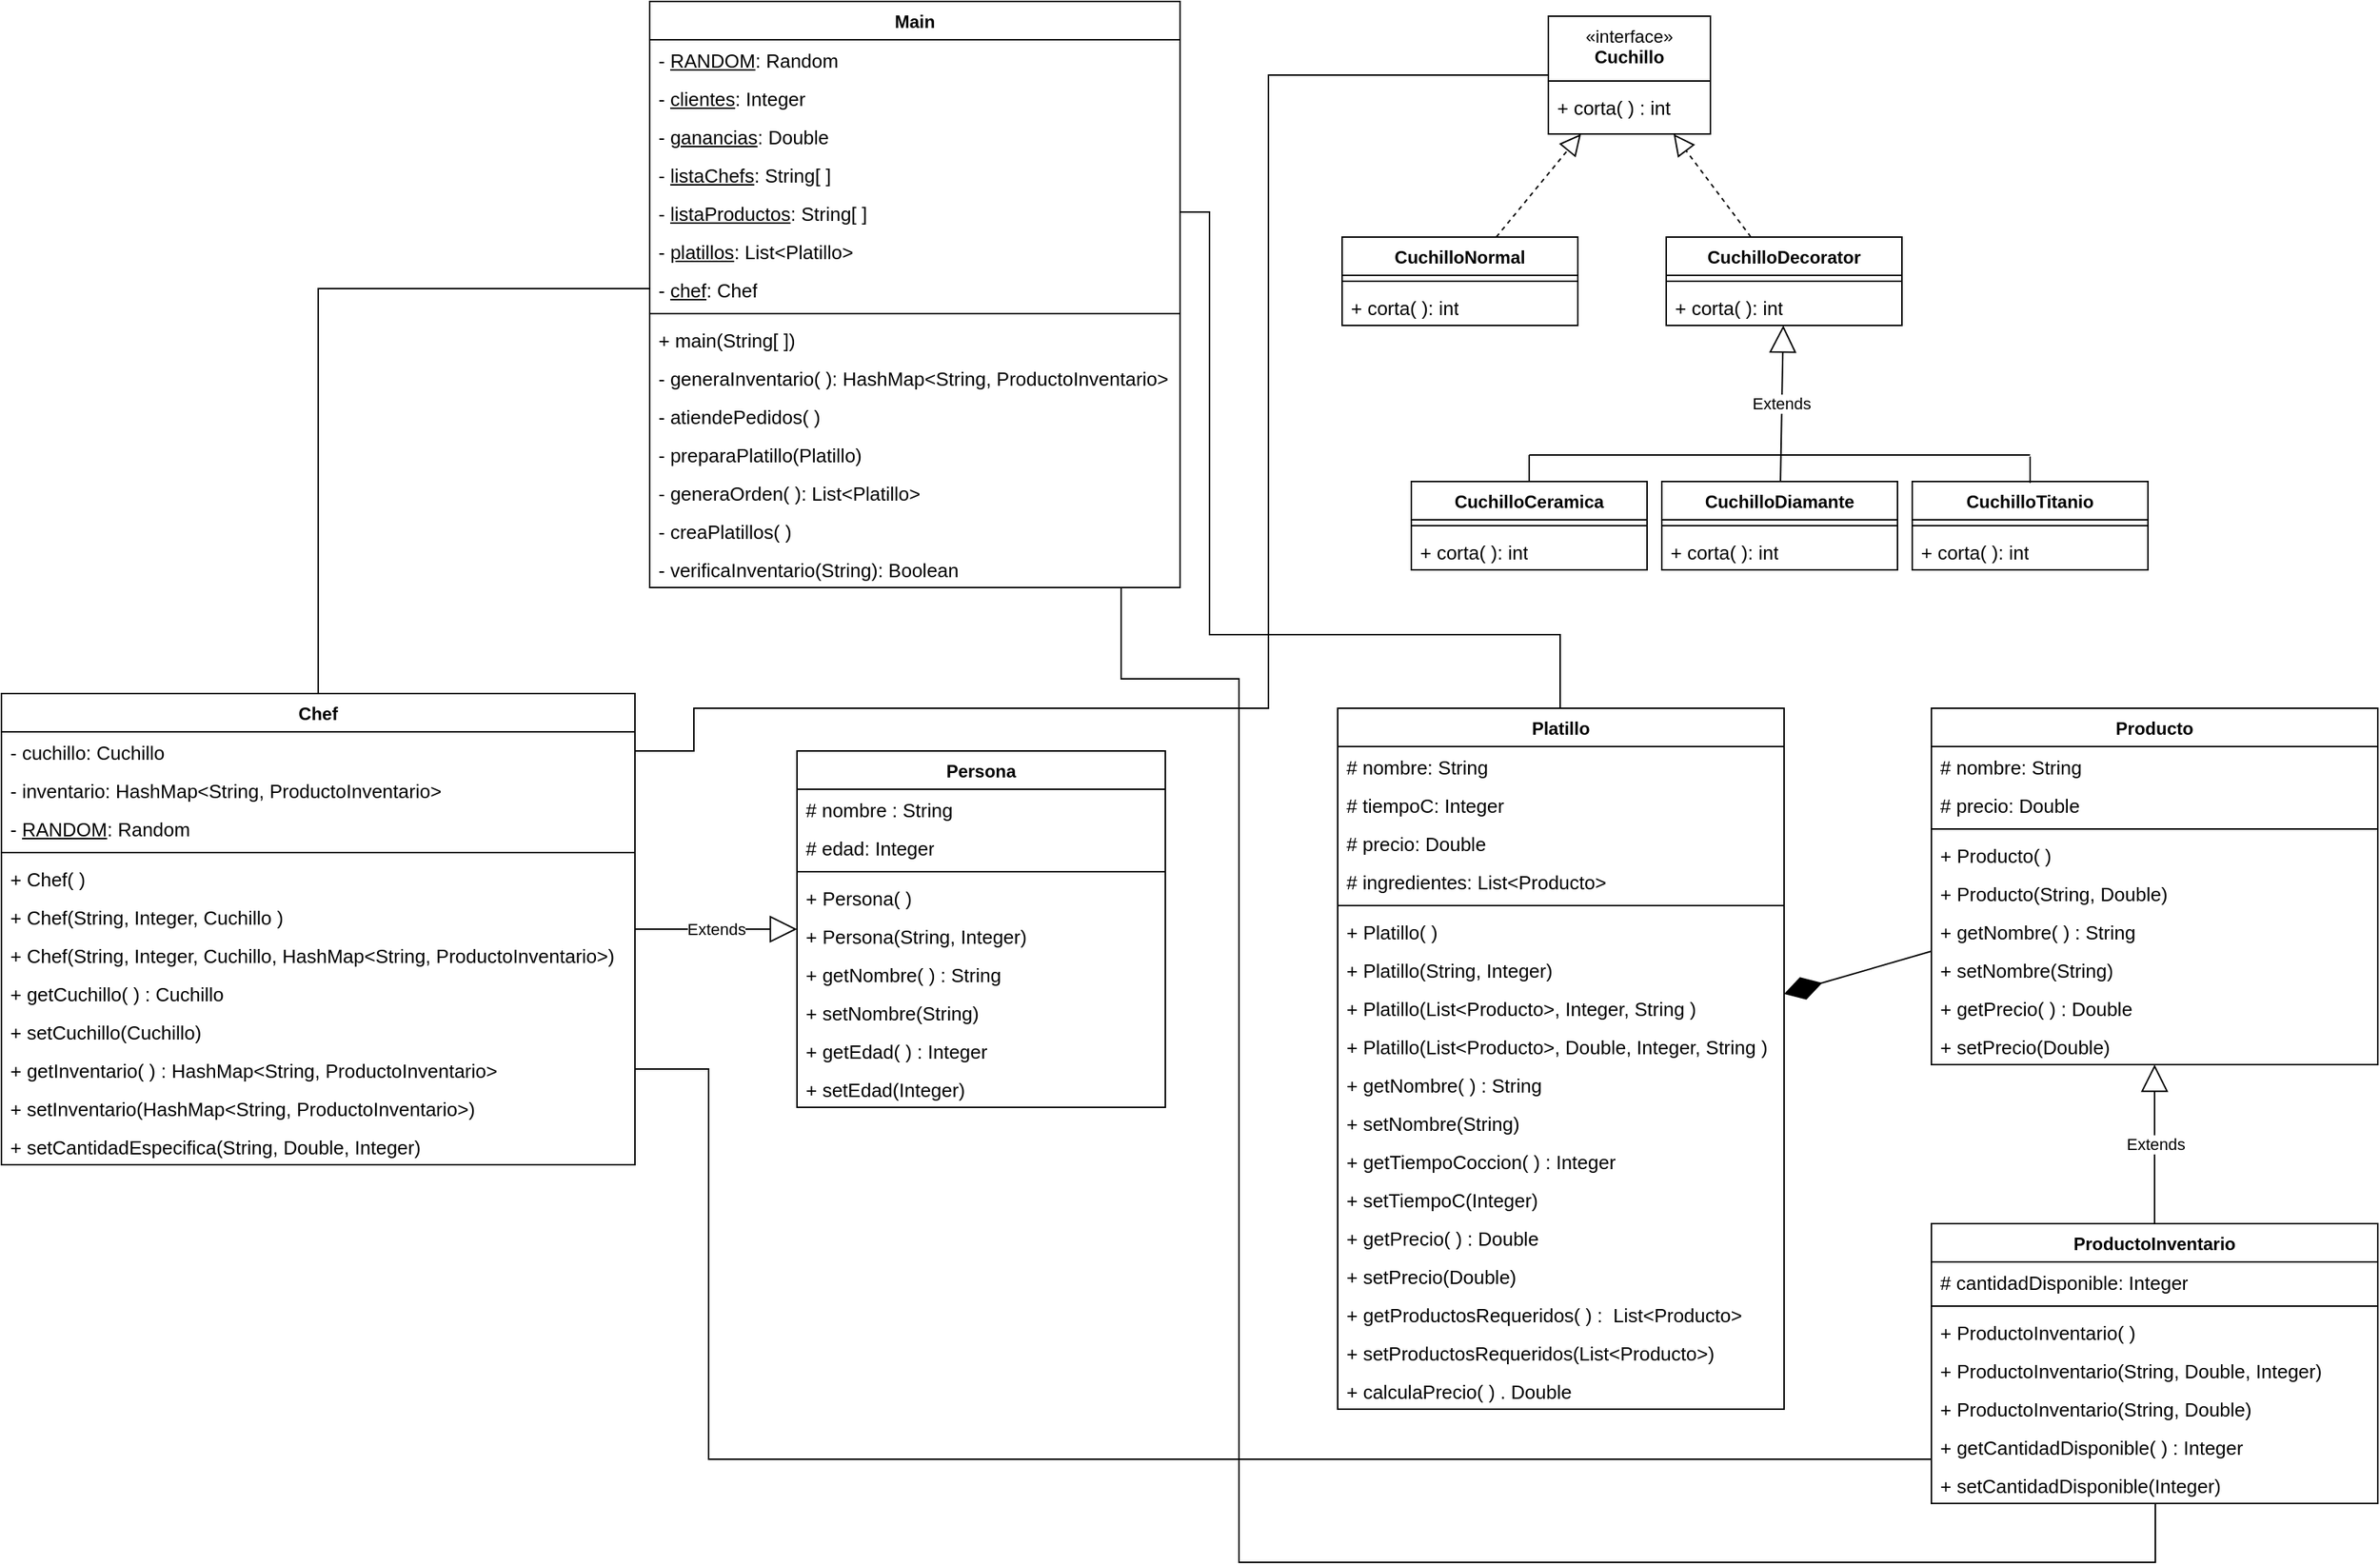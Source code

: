 <mxfile version="23.1.1" type="device">
  <diagram id="C5RBs43oDa-KdzZeNtuy" name="Page-1">
    <mxGraphModel dx="3218" dy="1103" grid="1" gridSize="10" guides="1" tooltips="1" connect="1" arrows="1" fold="1" page="1" pageScale="1" pageWidth="1169" pageHeight="827" math="0" shadow="0">
      <root>
        <mxCell id="WIyWlLk6GJQsqaUBKTNV-0" />
        <mxCell id="WIyWlLk6GJQsqaUBKTNV-1" parent="WIyWlLk6GJQsqaUBKTNV-0" />
        <mxCell id="dts-luzFyIasXI6EJKmX-4" value="Main" style="swimlane;fontStyle=1;align=center;verticalAlign=top;childLayout=stackLayout;horizontal=1;startSize=26;horizontalStack=0;resizeParent=1;resizeParentMax=0;resizeLast=0;collapsible=1;marginBottom=0;whiteSpace=wrap;html=1;" vertex="1" parent="WIyWlLk6GJQsqaUBKTNV-1">
          <mxGeometry x="100" y="70" width="360" height="398" as="geometry" />
        </mxCell>
        <mxCell id="dts-luzFyIasXI6EJKmX-5" value="- &lt;u style=&quot;font-size: 13px;&quot;&gt;RANDOM&lt;/u&gt;: Random" style="text;strokeColor=none;fillColor=none;align=left;verticalAlign=top;spacingLeft=4;spacingRight=4;overflow=hidden;rotatable=0;points=[[0,0.5],[1,0.5]];portConstraint=eastwest;whiteSpace=wrap;html=1;fontSize=13;" vertex="1" parent="dts-luzFyIasXI6EJKmX-4">
          <mxGeometry y="26" width="360" height="26" as="geometry" />
        </mxCell>
        <mxCell id="dts-luzFyIasXI6EJKmX-8" value="- &lt;u style=&quot;font-size: 13px;&quot;&gt;clientes&lt;/u&gt;: Integer" style="text;strokeColor=none;fillColor=none;align=left;verticalAlign=top;spacingLeft=4;spacingRight=4;overflow=hidden;rotatable=0;points=[[0,0.5],[1,0.5]];portConstraint=eastwest;whiteSpace=wrap;html=1;fontSize=13;" vertex="1" parent="dts-luzFyIasXI6EJKmX-4">
          <mxGeometry y="52" width="360" height="26" as="geometry" />
        </mxCell>
        <mxCell id="dts-luzFyIasXI6EJKmX-9" value="- &lt;u style=&quot;font-size: 13px;&quot;&gt;ganancias&lt;/u&gt;: Double" style="text;strokeColor=none;fillColor=none;align=left;verticalAlign=top;spacingLeft=4;spacingRight=4;overflow=hidden;rotatable=0;points=[[0,0.5],[1,0.5]];portConstraint=eastwest;whiteSpace=wrap;html=1;fontSize=13;" vertex="1" parent="dts-luzFyIasXI6EJKmX-4">
          <mxGeometry y="78" width="360" height="26" as="geometry" />
        </mxCell>
        <mxCell id="dts-luzFyIasXI6EJKmX-10" value="- &lt;u style=&quot;font-size: 13px;&quot;&gt;listaChefs&lt;/u&gt;: String[ ]" style="text;strokeColor=none;fillColor=none;align=left;verticalAlign=top;spacingLeft=4;spacingRight=4;overflow=hidden;rotatable=0;points=[[0,0.5],[1,0.5]];portConstraint=eastwest;whiteSpace=wrap;html=1;fontSize=13;" vertex="1" parent="dts-luzFyIasXI6EJKmX-4">
          <mxGeometry y="104" width="360" height="26" as="geometry" />
        </mxCell>
        <mxCell id="dts-luzFyIasXI6EJKmX-11" value="- &lt;u style=&quot;font-size: 13px;&quot;&gt;listaProductos&lt;/u&gt;: String[ ]" style="text;strokeColor=none;fillColor=none;align=left;verticalAlign=top;spacingLeft=4;spacingRight=4;overflow=hidden;rotatable=0;points=[[0,0.5],[1,0.5]];portConstraint=eastwest;whiteSpace=wrap;html=1;fontSize=13;" vertex="1" parent="dts-luzFyIasXI6EJKmX-4">
          <mxGeometry y="130" width="360" height="26" as="geometry" />
        </mxCell>
        <mxCell id="dts-luzFyIasXI6EJKmX-12" value="- &lt;u style=&quot;font-size: 13px;&quot;&gt;platillos&lt;/u&gt;: List&amp;lt;Platillo&amp;gt;" style="text;strokeColor=none;fillColor=none;align=left;verticalAlign=top;spacingLeft=4;spacingRight=4;overflow=hidden;rotatable=0;points=[[0,0.5],[1,0.5]];portConstraint=eastwest;whiteSpace=wrap;html=1;fontSize=13;" vertex="1" parent="dts-luzFyIasXI6EJKmX-4">
          <mxGeometry y="156" width="360" height="26" as="geometry" />
        </mxCell>
        <mxCell id="dts-luzFyIasXI6EJKmX-13" value="- &lt;u style=&quot;font-size: 13px;&quot;&gt;chef&lt;/u&gt;: Chef" style="text;strokeColor=none;fillColor=none;align=left;verticalAlign=top;spacingLeft=4;spacingRight=4;overflow=hidden;rotatable=0;points=[[0,0.5],[1,0.5]];portConstraint=eastwest;whiteSpace=wrap;html=1;fontSize=13;" vertex="1" parent="dts-luzFyIasXI6EJKmX-4">
          <mxGeometry y="182" width="360" height="26" as="geometry" />
        </mxCell>
        <mxCell id="dts-luzFyIasXI6EJKmX-6" value="" style="line;strokeWidth=1;fillColor=none;align=left;verticalAlign=middle;spacingTop=-1;spacingLeft=3;spacingRight=3;rotatable=0;labelPosition=right;points=[];portConstraint=eastwest;strokeColor=inherit;" vertex="1" parent="dts-luzFyIasXI6EJKmX-4">
          <mxGeometry y="208" width="360" height="8" as="geometry" />
        </mxCell>
        <mxCell id="dts-luzFyIasXI6EJKmX-7" value="+ main(String[ ])" style="text;strokeColor=none;fillColor=none;align=left;verticalAlign=top;spacingLeft=4;spacingRight=4;overflow=hidden;rotatable=0;points=[[0,0.5],[1,0.5]];portConstraint=eastwest;whiteSpace=wrap;html=1;fontSize=13;" vertex="1" parent="dts-luzFyIasXI6EJKmX-4">
          <mxGeometry y="216" width="360" height="26" as="geometry" />
        </mxCell>
        <mxCell id="dts-luzFyIasXI6EJKmX-19" value="- generaInventario( ): HashMap&amp;lt;String, ProductoInventario&amp;gt;" style="text;strokeColor=none;fillColor=none;align=left;verticalAlign=top;spacingLeft=4;spacingRight=4;overflow=hidden;rotatable=0;points=[[0,0.5],[1,0.5]];portConstraint=eastwest;whiteSpace=wrap;html=1;fontSize=13;" vertex="1" parent="dts-luzFyIasXI6EJKmX-4">
          <mxGeometry y="242" width="360" height="26" as="geometry" />
        </mxCell>
        <mxCell id="dts-luzFyIasXI6EJKmX-15" value="- atiendePedidos( )" style="text;strokeColor=none;fillColor=none;align=left;verticalAlign=top;spacingLeft=4;spacingRight=4;overflow=hidden;rotatable=0;points=[[0,0.5],[1,0.5]];portConstraint=eastwest;whiteSpace=wrap;html=1;fontSize=13;" vertex="1" parent="dts-luzFyIasXI6EJKmX-4">
          <mxGeometry y="268" width="360" height="26" as="geometry" />
        </mxCell>
        <mxCell id="dts-luzFyIasXI6EJKmX-16" value="- preparaPlatillo(Platillo)" style="text;strokeColor=none;fillColor=none;align=left;verticalAlign=top;spacingLeft=4;spacingRight=4;overflow=hidden;rotatable=0;points=[[0,0.5],[1,0.5]];portConstraint=eastwest;whiteSpace=wrap;html=1;fontSize=13;" vertex="1" parent="dts-luzFyIasXI6EJKmX-4">
          <mxGeometry y="294" width="360" height="26" as="geometry" />
        </mxCell>
        <mxCell id="dts-luzFyIasXI6EJKmX-14" value="- generaOrden( ): List&amp;lt;Platillo&amp;gt;" style="text;strokeColor=none;fillColor=none;align=left;verticalAlign=top;spacingLeft=4;spacingRight=4;overflow=hidden;rotatable=0;points=[[0,0.5],[1,0.5]];portConstraint=eastwest;whiteSpace=wrap;html=1;fontSize=13;" vertex="1" parent="dts-luzFyIasXI6EJKmX-4">
          <mxGeometry y="320" width="360" height="26" as="geometry" />
        </mxCell>
        <mxCell id="dts-luzFyIasXI6EJKmX-17" value="- creaPlatillos( )" style="text;strokeColor=none;fillColor=none;align=left;verticalAlign=top;spacingLeft=4;spacingRight=4;overflow=hidden;rotatable=0;points=[[0,0.5],[1,0.5]];portConstraint=eastwest;whiteSpace=wrap;html=1;fontSize=13;" vertex="1" parent="dts-luzFyIasXI6EJKmX-4">
          <mxGeometry y="346" width="360" height="26" as="geometry" />
        </mxCell>
        <mxCell id="dts-luzFyIasXI6EJKmX-18" value="- verificaInventario(String): Boolean" style="text;strokeColor=none;fillColor=none;align=left;verticalAlign=top;spacingLeft=4;spacingRight=4;overflow=hidden;rotatable=0;points=[[0,0.5],[1,0.5]];portConstraint=eastwest;whiteSpace=wrap;html=1;fontSize=13;" vertex="1" parent="dts-luzFyIasXI6EJKmX-4">
          <mxGeometry y="372" width="360" height="26" as="geometry" />
        </mxCell>
        <mxCell id="dts-luzFyIasXI6EJKmX-24" value="«interface»&lt;br&gt;&lt;b&gt;Cuchillo&lt;/b&gt;" style="html=1;whiteSpace=wrap;verticalAlign=top;" vertex="1" parent="WIyWlLk6GJQsqaUBKTNV-1">
          <mxGeometry x="710" y="80" width="110" height="80" as="geometry" />
        </mxCell>
        <mxCell id="dts-luzFyIasXI6EJKmX-27" value="+ corta( ) : int" style="text;strokeColor=none;fillColor=none;align=left;verticalAlign=top;spacingLeft=4;spacingRight=4;overflow=hidden;rotatable=0;points=[[0,0.5],[1,0.5]];portConstraint=eastwest;whiteSpace=wrap;html=1;fontSize=13;" vertex="1" parent="WIyWlLk6GJQsqaUBKTNV-1">
          <mxGeometry x="710" y="128" width="110" height="26" as="geometry" />
        </mxCell>
        <mxCell id="dts-luzFyIasXI6EJKmX-28" value="CuchilloNormal" style="swimlane;fontStyle=1;align=center;verticalAlign=top;childLayout=stackLayout;horizontal=1;startSize=26;horizontalStack=0;resizeParent=1;resizeParentMax=0;resizeLast=0;collapsible=1;marginBottom=0;whiteSpace=wrap;html=1;" vertex="1" parent="WIyWlLk6GJQsqaUBKTNV-1">
          <mxGeometry x="570" y="230" width="160" height="60" as="geometry" />
        </mxCell>
        <mxCell id="dts-luzFyIasXI6EJKmX-30" value="" style="line;strokeWidth=1;fillColor=none;align=left;verticalAlign=middle;spacingTop=-1;spacingLeft=3;spacingRight=3;rotatable=0;labelPosition=right;points=[];portConstraint=eastwest;strokeColor=inherit;" vertex="1" parent="dts-luzFyIasXI6EJKmX-28">
          <mxGeometry y="26" width="160" height="8" as="geometry" />
        </mxCell>
        <mxCell id="dts-luzFyIasXI6EJKmX-31" value="+ corta( ): int" style="text;strokeColor=none;fillColor=none;align=left;verticalAlign=top;spacingLeft=4;spacingRight=4;overflow=hidden;rotatable=0;points=[[0,0.5],[1,0.5]];portConstraint=eastwest;whiteSpace=wrap;html=1;fontSize=13;" vertex="1" parent="dts-luzFyIasXI6EJKmX-28">
          <mxGeometry y="34" width="160" height="26" as="geometry" />
        </mxCell>
        <mxCell id="dts-luzFyIasXI6EJKmX-32" value="" style="endArrow=block;dashed=1;endFill=0;endSize=12;html=1;rounded=0;" edge="1" parent="WIyWlLk6GJQsqaUBKTNV-1" source="dts-luzFyIasXI6EJKmX-28" target="dts-luzFyIasXI6EJKmX-24">
          <mxGeometry width="160" relative="1" as="geometry">
            <mxPoint x="250" y="290" as="sourcePoint" />
            <mxPoint x="410" y="290" as="targetPoint" />
          </mxGeometry>
        </mxCell>
        <mxCell id="dts-luzFyIasXI6EJKmX-33" value="CuchilloDecorator" style="swimlane;fontStyle=1;align=center;verticalAlign=top;childLayout=stackLayout;horizontal=1;startSize=26;horizontalStack=0;resizeParent=1;resizeParentMax=0;resizeLast=0;collapsible=1;marginBottom=0;whiteSpace=wrap;html=1;" vertex="1" parent="WIyWlLk6GJQsqaUBKTNV-1">
          <mxGeometry x="790" y="230" width="160" height="60" as="geometry" />
        </mxCell>
        <mxCell id="dts-luzFyIasXI6EJKmX-34" value="" style="line;strokeWidth=1;fillColor=none;align=left;verticalAlign=middle;spacingTop=-1;spacingLeft=3;spacingRight=3;rotatable=0;labelPosition=right;points=[];portConstraint=eastwest;strokeColor=inherit;" vertex="1" parent="dts-luzFyIasXI6EJKmX-33">
          <mxGeometry y="26" width="160" height="8" as="geometry" />
        </mxCell>
        <mxCell id="dts-luzFyIasXI6EJKmX-35" value="+ corta( ): int" style="text;strokeColor=none;fillColor=none;align=left;verticalAlign=top;spacingLeft=4;spacingRight=4;overflow=hidden;rotatable=0;points=[[0,0.5],[1,0.5]];portConstraint=eastwest;whiteSpace=wrap;html=1;fontSize=13;" vertex="1" parent="dts-luzFyIasXI6EJKmX-33">
          <mxGeometry y="34" width="160" height="26" as="geometry" />
        </mxCell>
        <mxCell id="dts-luzFyIasXI6EJKmX-36" value="" style="endArrow=block;dashed=1;endFill=0;endSize=12;html=1;rounded=0;" edge="1" parent="WIyWlLk6GJQsqaUBKTNV-1" source="dts-luzFyIasXI6EJKmX-33" target="dts-luzFyIasXI6EJKmX-24">
          <mxGeometry width="160" relative="1" as="geometry">
            <mxPoint x="556" y="340" as="sourcePoint" />
            <mxPoint x="614" y="230" as="targetPoint" />
          </mxGeometry>
        </mxCell>
        <mxCell id="dts-luzFyIasXI6EJKmX-37" value="CuchilloCeramica" style="swimlane;fontStyle=1;align=center;verticalAlign=top;childLayout=stackLayout;horizontal=1;startSize=26;horizontalStack=0;resizeParent=1;resizeParentMax=0;resizeLast=0;collapsible=1;marginBottom=0;whiteSpace=wrap;html=1;" vertex="1" parent="WIyWlLk6GJQsqaUBKTNV-1">
          <mxGeometry x="617" y="396" width="160" height="60" as="geometry" />
        </mxCell>
        <mxCell id="dts-luzFyIasXI6EJKmX-38" value="" style="line;strokeWidth=1;fillColor=none;align=left;verticalAlign=middle;spacingTop=-1;spacingLeft=3;spacingRight=3;rotatable=0;labelPosition=right;points=[];portConstraint=eastwest;strokeColor=inherit;" vertex="1" parent="dts-luzFyIasXI6EJKmX-37">
          <mxGeometry y="26" width="160" height="8" as="geometry" />
        </mxCell>
        <mxCell id="dts-luzFyIasXI6EJKmX-39" value="+ corta( ): int" style="text;strokeColor=none;fillColor=none;align=left;verticalAlign=top;spacingLeft=4;spacingRight=4;overflow=hidden;rotatable=0;points=[[0,0.5],[1,0.5]];portConstraint=eastwest;whiteSpace=wrap;html=1;fontSize=13;" vertex="1" parent="dts-luzFyIasXI6EJKmX-37">
          <mxGeometry y="34" width="160" height="26" as="geometry" />
        </mxCell>
        <mxCell id="dts-luzFyIasXI6EJKmX-40" value="CuchilloDiamante" style="swimlane;fontStyle=1;align=center;verticalAlign=top;childLayout=stackLayout;horizontal=1;startSize=26;horizontalStack=0;resizeParent=1;resizeParentMax=0;resizeLast=0;collapsible=1;marginBottom=0;whiteSpace=wrap;html=1;" vertex="1" parent="WIyWlLk6GJQsqaUBKTNV-1">
          <mxGeometry x="787" y="396" width="160" height="60" as="geometry" />
        </mxCell>
        <mxCell id="dts-luzFyIasXI6EJKmX-41" value="" style="line;strokeWidth=1;fillColor=none;align=left;verticalAlign=middle;spacingTop=-1;spacingLeft=3;spacingRight=3;rotatable=0;labelPosition=right;points=[];portConstraint=eastwest;strokeColor=inherit;" vertex="1" parent="dts-luzFyIasXI6EJKmX-40">
          <mxGeometry y="26" width="160" height="8" as="geometry" />
        </mxCell>
        <mxCell id="dts-luzFyIasXI6EJKmX-42" value="+ corta( ): int" style="text;strokeColor=none;fillColor=none;align=left;verticalAlign=top;spacingLeft=4;spacingRight=4;overflow=hidden;rotatable=0;points=[[0,0.5],[1,0.5]];portConstraint=eastwest;whiteSpace=wrap;html=1;fontSize=13;" vertex="1" parent="dts-luzFyIasXI6EJKmX-40">
          <mxGeometry y="34" width="160" height="26" as="geometry" />
        </mxCell>
        <mxCell id="dts-luzFyIasXI6EJKmX-43" value="CuchilloTitanio" style="swimlane;fontStyle=1;align=center;verticalAlign=top;childLayout=stackLayout;horizontal=1;startSize=26;horizontalStack=0;resizeParent=1;resizeParentMax=0;resizeLast=0;collapsible=1;marginBottom=0;whiteSpace=wrap;html=1;" vertex="1" parent="WIyWlLk6GJQsqaUBKTNV-1">
          <mxGeometry x="957" y="396" width="160" height="60" as="geometry" />
        </mxCell>
        <mxCell id="dts-luzFyIasXI6EJKmX-44" value="" style="line;strokeWidth=1;fillColor=none;align=left;verticalAlign=middle;spacingTop=-1;spacingLeft=3;spacingRight=3;rotatable=0;labelPosition=right;points=[];portConstraint=eastwest;strokeColor=inherit;" vertex="1" parent="dts-luzFyIasXI6EJKmX-43">
          <mxGeometry y="26" width="160" height="8" as="geometry" />
        </mxCell>
        <mxCell id="dts-luzFyIasXI6EJKmX-45" value="+ corta( ): int" style="text;strokeColor=none;fillColor=none;align=left;verticalAlign=top;spacingLeft=4;spacingRight=4;overflow=hidden;rotatable=0;points=[[0,0.5],[1,0.5]];portConstraint=eastwest;whiteSpace=wrap;html=1;fontSize=13;" vertex="1" parent="dts-luzFyIasXI6EJKmX-43">
          <mxGeometry y="34" width="160" height="26" as="geometry" />
        </mxCell>
        <mxCell id="dts-luzFyIasXI6EJKmX-47" value="Extends" style="endArrow=block;endSize=16;endFill=0;html=1;rounded=0;" edge="1" parent="WIyWlLk6GJQsqaUBKTNV-1" source="dts-luzFyIasXI6EJKmX-40" target="dts-luzFyIasXI6EJKmX-33">
          <mxGeometry width="160" relative="1" as="geometry">
            <mxPoint x="699" y="448" as="sourcePoint" />
            <mxPoint x="811" y="380" as="targetPoint" />
          </mxGeometry>
        </mxCell>
        <mxCell id="dts-luzFyIasXI6EJKmX-49" value="" style="endArrow=none;html=1;rounded=0;" edge="1" parent="WIyWlLk6GJQsqaUBKTNV-1" source="dts-luzFyIasXI6EJKmX-37">
          <mxGeometry width="50" height="50" relative="1" as="geometry">
            <mxPoint x="807" y="288" as="sourcePoint" />
            <mxPoint x="697" y="378" as="targetPoint" />
          </mxGeometry>
        </mxCell>
        <mxCell id="dts-luzFyIasXI6EJKmX-50" value="" style="endArrow=none;html=1;rounded=0;" edge="1" parent="WIyWlLk6GJQsqaUBKTNV-1">
          <mxGeometry width="50" height="50" relative="1" as="geometry">
            <mxPoint x="1037" y="397" as="sourcePoint" />
            <mxPoint x="1037" y="379" as="targetPoint" />
          </mxGeometry>
        </mxCell>
        <mxCell id="dts-luzFyIasXI6EJKmX-51" value="" style="endArrow=none;html=1;rounded=0;" edge="1" parent="WIyWlLk6GJQsqaUBKTNV-1">
          <mxGeometry width="50" height="50" relative="1" as="geometry">
            <mxPoint x="697" y="378" as="sourcePoint" />
            <mxPoint x="1037" y="378" as="targetPoint" />
          </mxGeometry>
        </mxCell>
        <mxCell id="dts-luzFyIasXI6EJKmX-52" value="" style="line;strokeWidth=1;fillColor=none;align=left;verticalAlign=middle;spacingTop=-1;spacingLeft=3;spacingRight=3;rotatable=0;labelPosition=right;points=[];portConstraint=eastwest;strokeColor=inherit;fontSize=13;" vertex="1" parent="WIyWlLk6GJQsqaUBKTNV-1">
          <mxGeometry x="710" y="120" width="110" height="8" as="geometry" />
        </mxCell>
        <mxCell id="dts-luzFyIasXI6EJKmX-58" value="Persona" style="swimlane;fontStyle=1;align=center;verticalAlign=top;childLayout=stackLayout;horizontal=1;startSize=26;horizontalStack=0;resizeParent=1;resizeParentMax=0;resizeLast=0;collapsible=1;marginBottom=0;whiteSpace=wrap;html=1;" vertex="1" parent="WIyWlLk6GJQsqaUBKTNV-1">
          <mxGeometry x="200" y="579" width="250" height="242" as="geometry" />
        </mxCell>
        <mxCell id="dts-luzFyIasXI6EJKmX-59" value="# nombre : String" style="text;strokeColor=none;fillColor=none;align=left;verticalAlign=top;spacingLeft=4;spacingRight=4;overflow=hidden;rotatable=0;points=[[0,0.5],[1,0.5]];portConstraint=eastwest;whiteSpace=wrap;html=1;fontSize=13;" vertex="1" parent="dts-luzFyIasXI6EJKmX-58">
          <mxGeometry y="26" width="250" height="26" as="geometry" />
        </mxCell>
        <mxCell id="dts-luzFyIasXI6EJKmX-62" value="# edad: Integer" style="text;strokeColor=none;fillColor=none;align=left;verticalAlign=top;spacingLeft=4;spacingRight=4;overflow=hidden;rotatable=0;points=[[0,0.5],[1,0.5]];portConstraint=eastwest;whiteSpace=wrap;html=1;fontSize=13;" vertex="1" parent="dts-luzFyIasXI6EJKmX-58">
          <mxGeometry y="52" width="250" height="26" as="geometry" />
        </mxCell>
        <mxCell id="dts-luzFyIasXI6EJKmX-60" value="" style="line;strokeWidth=1;fillColor=none;align=left;verticalAlign=middle;spacingTop=-1;spacingLeft=3;spacingRight=3;rotatable=0;labelPosition=right;points=[];portConstraint=eastwest;strokeColor=inherit;" vertex="1" parent="dts-luzFyIasXI6EJKmX-58">
          <mxGeometry y="78" width="250" height="8" as="geometry" />
        </mxCell>
        <mxCell id="dts-luzFyIasXI6EJKmX-61" value="+ Persona( )" style="text;strokeColor=none;fillColor=none;align=left;verticalAlign=top;spacingLeft=4;spacingRight=4;overflow=hidden;rotatable=0;points=[[0,0.5],[1,0.5]];portConstraint=eastwest;whiteSpace=wrap;html=1;fontSize=13;" vertex="1" parent="dts-luzFyIasXI6EJKmX-58">
          <mxGeometry y="86" width="250" height="26" as="geometry" />
        </mxCell>
        <mxCell id="dts-luzFyIasXI6EJKmX-64" value="+ Persona(String, Integer)" style="text;strokeColor=none;fillColor=none;align=left;verticalAlign=top;spacingLeft=4;spacingRight=4;overflow=hidden;rotatable=0;points=[[0,0.5],[1,0.5]];portConstraint=eastwest;whiteSpace=wrap;html=1;fontSize=13;" vertex="1" parent="dts-luzFyIasXI6EJKmX-58">
          <mxGeometry y="112" width="250" height="26" as="geometry" />
        </mxCell>
        <mxCell id="dts-luzFyIasXI6EJKmX-65" value="+ getNombre( ) : String" style="text;strokeColor=none;fillColor=none;align=left;verticalAlign=top;spacingLeft=4;spacingRight=4;overflow=hidden;rotatable=0;points=[[0,0.5],[1,0.5]];portConstraint=eastwest;whiteSpace=wrap;html=1;fontSize=13;" vertex="1" parent="dts-luzFyIasXI6EJKmX-58">
          <mxGeometry y="138" width="250" height="26" as="geometry" />
        </mxCell>
        <mxCell id="dts-luzFyIasXI6EJKmX-66" value="+ setNombre(String)&amp;nbsp;" style="text;strokeColor=none;fillColor=none;align=left;verticalAlign=top;spacingLeft=4;spacingRight=4;overflow=hidden;rotatable=0;points=[[0,0.5],[1,0.5]];portConstraint=eastwest;whiteSpace=wrap;html=1;fontSize=13;" vertex="1" parent="dts-luzFyIasXI6EJKmX-58">
          <mxGeometry y="164" width="250" height="26" as="geometry" />
        </mxCell>
        <mxCell id="dts-luzFyIasXI6EJKmX-63" value="+ getEdad( ) : Integer" style="text;strokeColor=none;fillColor=none;align=left;verticalAlign=top;spacingLeft=4;spacingRight=4;overflow=hidden;rotatable=0;points=[[0,0.5],[1,0.5]];portConstraint=eastwest;whiteSpace=wrap;html=1;fontSize=13;" vertex="1" parent="dts-luzFyIasXI6EJKmX-58">
          <mxGeometry y="190" width="250" height="26" as="geometry" />
        </mxCell>
        <mxCell id="dts-luzFyIasXI6EJKmX-67" value="+ setEdad(Integer)&amp;nbsp;" style="text;strokeColor=none;fillColor=none;align=left;verticalAlign=top;spacingLeft=4;spacingRight=4;overflow=hidden;rotatable=0;points=[[0,0.5],[1,0.5]];portConstraint=eastwest;whiteSpace=wrap;html=1;fontSize=13;" vertex="1" parent="dts-luzFyIasXI6EJKmX-58">
          <mxGeometry y="216" width="250" height="26" as="geometry" />
        </mxCell>
        <mxCell id="dts-luzFyIasXI6EJKmX-68" value="Chef" style="swimlane;fontStyle=1;align=center;verticalAlign=top;childLayout=stackLayout;horizontal=1;startSize=26;horizontalStack=0;resizeParent=1;resizeParentMax=0;resizeLast=0;collapsible=1;marginBottom=0;whiteSpace=wrap;html=1;" vertex="1" parent="WIyWlLk6GJQsqaUBKTNV-1">
          <mxGeometry x="-340" y="540" width="430" height="320" as="geometry" />
        </mxCell>
        <mxCell id="dts-luzFyIasXI6EJKmX-69" value="- cuchillo: Cuchillo" style="text;strokeColor=none;fillColor=none;align=left;verticalAlign=top;spacingLeft=4;spacingRight=4;overflow=hidden;rotatable=0;points=[[0,0.5],[1,0.5]];portConstraint=eastwest;whiteSpace=wrap;html=1;fontSize=13;" vertex="1" parent="dts-luzFyIasXI6EJKmX-68">
          <mxGeometry y="26" width="430" height="26" as="geometry" />
        </mxCell>
        <mxCell id="dts-luzFyIasXI6EJKmX-72" value="- inventario: HashMap&amp;lt;String, ProductoInventario&amp;gt;" style="text;strokeColor=none;fillColor=none;align=left;verticalAlign=top;spacingLeft=4;spacingRight=4;overflow=hidden;rotatable=0;points=[[0,0.5],[1,0.5]];portConstraint=eastwest;whiteSpace=wrap;html=1;fontSize=13;" vertex="1" parent="dts-luzFyIasXI6EJKmX-68">
          <mxGeometry y="52" width="430" height="26" as="geometry" />
        </mxCell>
        <mxCell id="dts-luzFyIasXI6EJKmX-74" value="- &lt;u style=&quot;font-size: 13px;&quot;&gt;RANDOM&lt;/u&gt;: Random" style="text;strokeColor=none;fillColor=none;align=left;verticalAlign=top;spacingLeft=4;spacingRight=4;overflow=hidden;rotatable=0;points=[[0,0.5],[1,0.5]];portConstraint=eastwest;whiteSpace=wrap;html=1;fontSize=13;" vertex="1" parent="dts-luzFyIasXI6EJKmX-68">
          <mxGeometry y="78" width="430" height="26" as="geometry" />
        </mxCell>
        <mxCell id="dts-luzFyIasXI6EJKmX-70" value="" style="line;strokeWidth=1;fillColor=none;align=left;verticalAlign=middle;spacingTop=-1;spacingLeft=3;spacingRight=3;rotatable=0;labelPosition=right;points=[];portConstraint=eastwest;strokeColor=inherit;" vertex="1" parent="dts-luzFyIasXI6EJKmX-68">
          <mxGeometry y="104" width="430" height="8" as="geometry" />
        </mxCell>
        <mxCell id="dts-luzFyIasXI6EJKmX-76" value="+ Chef( )" style="text;strokeColor=none;fillColor=none;align=left;verticalAlign=top;spacingLeft=4;spacingRight=4;overflow=hidden;rotatable=0;points=[[0,0.5],[1,0.5]];portConstraint=eastwest;whiteSpace=wrap;html=1;fontSize=13;" vertex="1" parent="dts-luzFyIasXI6EJKmX-68">
          <mxGeometry y="112" width="430" height="26" as="geometry" />
        </mxCell>
        <mxCell id="dts-luzFyIasXI6EJKmX-75" value="+ Chef(String, Integer, Cuchillo )" style="text;strokeColor=none;fillColor=none;align=left;verticalAlign=top;spacingLeft=4;spacingRight=4;overflow=hidden;rotatable=0;points=[[0,0.5],[1,0.5]];portConstraint=eastwest;whiteSpace=wrap;html=1;fontSize=13;" vertex="1" parent="dts-luzFyIasXI6EJKmX-68">
          <mxGeometry y="138" width="430" height="26" as="geometry" />
        </mxCell>
        <mxCell id="dts-luzFyIasXI6EJKmX-77" value="+ Chef(String, Integer, Cuchillo, HashMap&amp;lt;String, ProductoInventario&amp;gt;)" style="text;strokeColor=none;fillColor=none;align=left;verticalAlign=top;spacingLeft=4;spacingRight=4;overflow=hidden;rotatable=0;points=[[0,0.5],[1,0.5]];portConstraint=eastwest;whiteSpace=wrap;html=1;fontSize=13;" vertex="1" parent="dts-luzFyIasXI6EJKmX-68">
          <mxGeometry y="164" width="430" height="26" as="geometry" />
        </mxCell>
        <mxCell id="dts-luzFyIasXI6EJKmX-79" value="+ getCuchillo( ) : Cuchillo" style="text;strokeColor=none;fillColor=none;align=left;verticalAlign=top;spacingLeft=4;spacingRight=4;overflow=hidden;rotatable=0;points=[[0,0.5],[1,0.5]];portConstraint=eastwest;whiteSpace=wrap;html=1;fontSize=13;" vertex="1" parent="dts-luzFyIasXI6EJKmX-68">
          <mxGeometry y="190" width="430" height="26" as="geometry" />
        </mxCell>
        <mxCell id="dts-luzFyIasXI6EJKmX-80" value="+ setCuchillo(Cuchillo)&amp;nbsp;" style="text;strokeColor=none;fillColor=none;align=left;verticalAlign=top;spacingLeft=4;spacingRight=4;overflow=hidden;rotatable=0;points=[[0,0.5],[1,0.5]];portConstraint=eastwest;whiteSpace=wrap;html=1;fontSize=13;" vertex="1" parent="dts-luzFyIasXI6EJKmX-68">
          <mxGeometry y="216" width="430" height="26" as="geometry" />
        </mxCell>
        <mxCell id="dts-luzFyIasXI6EJKmX-81" value="+ getInventario( ) : HashMap&amp;lt;String, ProductoInventario&amp;gt;" style="text;strokeColor=none;fillColor=none;align=left;verticalAlign=top;spacingLeft=4;spacingRight=4;overflow=hidden;rotatable=0;points=[[0,0.5],[1,0.5]];portConstraint=eastwest;whiteSpace=wrap;html=1;fontSize=13;" vertex="1" parent="dts-luzFyIasXI6EJKmX-68">
          <mxGeometry y="242" width="430" height="26" as="geometry" />
        </mxCell>
        <mxCell id="dts-luzFyIasXI6EJKmX-82" value="+ setInventario(HashMap&amp;lt;String, ProductoInventario&amp;gt;)&amp;nbsp;" style="text;strokeColor=none;fillColor=none;align=left;verticalAlign=top;spacingLeft=4;spacingRight=4;overflow=hidden;rotatable=0;points=[[0,0.5],[1,0.5]];portConstraint=eastwest;whiteSpace=wrap;html=1;fontSize=13;" vertex="1" parent="dts-luzFyIasXI6EJKmX-68">
          <mxGeometry y="268" width="430" height="26" as="geometry" />
        </mxCell>
        <mxCell id="dts-luzFyIasXI6EJKmX-95" value="+ setCantidadEspecifica(String, Double, Integer)&amp;nbsp;" style="text;strokeColor=none;fillColor=none;align=left;verticalAlign=top;spacingLeft=4;spacingRight=4;overflow=hidden;rotatable=0;points=[[0,0.5],[1,0.5]];portConstraint=eastwest;whiteSpace=wrap;html=1;fontSize=13;" vertex="1" parent="dts-luzFyIasXI6EJKmX-68">
          <mxGeometry y="294" width="430" height="26" as="geometry" />
        </mxCell>
        <mxCell id="dts-luzFyIasXI6EJKmX-96" value="Extends" style="endArrow=block;endSize=16;endFill=0;html=1;rounded=0;" edge="1" parent="WIyWlLk6GJQsqaUBKTNV-1" source="dts-luzFyIasXI6EJKmX-68" target="dts-luzFyIasXI6EJKmX-58">
          <mxGeometry width="160" relative="1" as="geometry">
            <mxPoint x="280" y="680" as="sourcePoint" />
            <mxPoint x="440" y="680" as="targetPoint" />
          </mxGeometry>
        </mxCell>
        <mxCell id="dts-luzFyIasXI6EJKmX-97" value="Platillo" style="swimlane;fontStyle=1;align=center;verticalAlign=top;childLayout=stackLayout;horizontal=1;startSize=26;horizontalStack=0;resizeParent=1;resizeParentMax=0;resizeLast=0;collapsible=1;marginBottom=0;whiteSpace=wrap;html=1;" vertex="1" parent="WIyWlLk6GJQsqaUBKTNV-1">
          <mxGeometry x="567" y="550" width="303" height="476" as="geometry" />
        </mxCell>
        <mxCell id="dts-luzFyIasXI6EJKmX-98" value="# nombre: String" style="text;strokeColor=none;fillColor=none;align=left;verticalAlign=top;spacingLeft=4;spacingRight=4;overflow=hidden;rotatable=0;points=[[0,0.5],[1,0.5]];portConstraint=eastwest;whiteSpace=wrap;html=1;fontSize=13;" vertex="1" parent="dts-luzFyIasXI6EJKmX-97">
          <mxGeometry y="26" width="303" height="26" as="geometry" />
        </mxCell>
        <mxCell id="dts-luzFyIasXI6EJKmX-102" value="# tiempoC: Integer" style="text;strokeColor=none;fillColor=none;align=left;verticalAlign=top;spacingLeft=4;spacingRight=4;overflow=hidden;rotatable=0;points=[[0,0.5],[1,0.5]];portConstraint=eastwest;whiteSpace=wrap;html=1;fontSize=13;" vertex="1" parent="dts-luzFyIasXI6EJKmX-97">
          <mxGeometry y="52" width="303" height="26" as="geometry" />
        </mxCell>
        <mxCell id="dts-luzFyIasXI6EJKmX-103" value="# precio: Double" style="text;strokeColor=none;fillColor=none;align=left;verticalAlign=top;spacingLeft=4;spacingRight=4;overflow=hidden;rotatable=0;points=[[0,0.5],[1,0.5]];portConstraint=eastwest;whiteSpace=wrap;html=1;fontSize=13;" vertex="1" parent="dts-luzFyIasXI6EJKmX-97">
          <mxGeometry y="78" width="303" height="26" as="geometry" />
        </mxCell>
        <mxCell id="dts-luzFyIasXI6EJKmX-101" value="# ingredientes: List&amp;lt;Producto&amp;gt;" style="text;strokeColor=none;fillColor=none;align=left;verticalAlign=top;spacingLeft=4;spacingRight=4;overflow=hidden;rotatable=0;points=[[0,0.5],[1,0.5]];portConstraint=eastwest;whiteSpace=wrap;html=1;fontSize=13;" vertex="1" parent="dts-luzFyIasXI6EJKmX-97">
          <mxGeometry y="104" width="303" height="26" as="geometry" />
        </mxCell>
        <mxCell id="dts-luzFyIasXI6EJKmX-99" value="" style="line;strokeWidth=1;fillColor=none;align=left;verticalAlign=middle;spacingTop=-1;spacingLeft=3;spacingRight=3;rotatable=0;labelPosition=right;points=[];portConstraint=eastwest;strokeColor=inherit;" vertex="1" parent="dts-luzFyIasXI6EJKmX-97">
          <mxGeometry y="130" width="303" height="8" as="geometry" />
        </mxCell>
        <mxCell id="dts-luzFyIasXI6EJKmX-104" value="+ Platillo( )" style="text;strokeColor=none;fillColor=none;align=left;verticalAlign=top;spacingLeft=4;spacingRight=4;overflow=hidden;rotatable=0;points=[[0,0.5],[1,0.5]];portConstraint=eastwest;whiteSpace=wrap;html=1;fontSize=13;" vertex="1" parent="dts-luzFyIasXI6EJKmX-97">
          <mxGeometry y="138" width="303" height="26" as="geometry" />
        </mxCell>
        <mxCell id="dts-luzFyIasXI6EJKmX-105" value="+ Platillo(String, Integer)" style="text;strokeColor=none;fillColor=none;align=left;verticalAlign=top;spacingLeft=4;spacingRight=4;overflow=hidden;rotatable=0;points=[[0,0.5],[1,0.5]];portConstraint=eastwest;whiteSpace=wrap;html=1;fontSize=13;" vertex="1" parent="dts-luzFyIasXI6EJKmX-97">
          <mxGeometry y="164" width="303" height="26" as="geometry" />
        </mxCell>
        <mxCell id="dts-luzFyIasXI6EJKmX-106" value="+ Platillo(List&amp;lt;Producto&amp;gt;, Integer, String )" style="text;strokeColor=none;fillColor=none;align=left;verticalAlign=top;spacingLeft=4;spacingRight=4;overflow=hidden;rotatable=0;points=[[0,0.5],[1,0.5]];portConstraint=eastwest;whiteSpace=wrap;html=1;fontSize=13;" vertex="1" parent="dts-luzFyIasXI6EJKmX-97">
          <mxGeometry y="190" width="303" height="26" as="geometry" />
        </mxCell>
        <mxCell id="dts-luzFyIasXI6EJKmX-100" value="+ Platillo(List&amp;lt;Producto&amp;gt;, Double, Integer, String )" style="text;strokeColor=none;fillColor=none;align=left;verticalAlign=top;spacingLeft=4;spacingRight=4;overflow=hidden;rotatable=0;points=[[0,0.5],[1,0.5]];portConstraint=eastwest;whiteSpace=wrap;html=1;fontSize=13;" vertex="1" parent="dts-luzFyIasXI6EJKmX-97">
          <mxGeometry y="216" width="303" height="26" as="geometry" />
        </mxCell>
        <mxCell id="dts-luzFyIasXI6EJKmX-107" value="+ getNombre( ) : String" style="text;strokeColor=none;fillColor=none;align=left;verticalAlign=top;spacingLeft=4;spacingRight=4;overflow=hidden;rotatable=0;points=[[0,0.5],[1,0.5]];portConstraint=eastwest;whiteSpace=wrap;html=1;fontSize=13;" vertex="1" parent="dts-luzFyIasXI6EJKmX-97">
          <mxGeometry y="242" width="303" height="26" as="geometry" />
        </mxCell>
        <mxCell id="dts-luzFyIasXI6EJKmX-108" value="+ setNombre(String)&amp;nbsp;" style="text;strokeColor=none;fillColor=none;align=left;verticalAlign=top;spacingLeft=4;spacingRight=4;overflow=hidden;rotatable=0;points=[[0,0.5],[1,0.5]];portConstraint=eastwest;whiteSpace=wrap;html=1;fontSize=13;" vertex="1" parent="dts-luzFyIasXI6EJKmX-97">
          <mxGeometry y="268" width="303" height="26" as="geometry" />
        </mxCell>
        <mxCell id="dts-luzFyIasXI6EJKmX-109" value="+ getTiempoCoccion( ) : Integer" style="text;strokeColor=none;fillColor=none;align=left;verticalAlign=top;spacingLeft=4;spacingRight=4;overflow=hidden;rotatable=0;points=[[0,0.5],[1,0.5]];portConstraint=eastwest;whiteSpace=wrap;html=1;fontSize=13;" vertex="1" parent="dts-luzFyIasXI6EJKmX-97">
          <mxGeometry y="294" width="303" height="26" as="geometry" />
        </mxCell>
        <mxCell id="dts-luzFyIasXI6EJKmX-110" value="+ setTiempoC(Integer)&amp;nbsp;" style="text;strokeColor=none;fillColor=none;align=left;verticalAlign=top;spacingLeft=4;spacingRight=4;overflow=hidden;rotatable=0;points=[[0,0.5],[1,0.5]];portConstraint=eastwest;whiteSpace=wrap;html=1;fontSize=13;" vertex="1" parent="dts-luzFyIasXI6EJKmX-97">
          <mxGeometry y="320" width="303" height="26" as="geometry" />
        </mxCell>
        <mxCell id="dts-luzFyIasXI6EJKmX-111" value="+ getPrecio( ) : Double" style="text;strokeColor=none;fillColor=none;align=left;verticalAlign=top;spacingLeft=4;spacingRight=4;overflow=hidden;rotatable=0;points=[[0,0.5],[1,0.5]];portConstraint=eastwest;whiteSpace=wrap;html=1;fontSize=13;" vertex="1" parent="dts-luzFyIasXI6EJKmX-97">
          <mxGeometry y="346" width="303" height="26" as="geometry" />
        </mxCell>
        <mxCell id="dts-luzFyIasXI6EJKmX-112" value="+ setPrecio(Double)&amp;nbsp;" style="text;strokeColor=none;fillColor=none;align=left;verticalAlign=top;spacingLeft=4;spacingRight=4;overflow=hidden;rotatable=0;points=[[0,0.5],[1,0.5]];portConstraint=eastwest;whiteSpace=wrap;html=1;fontSize=13;" vertex="1" parent="dts-luzFyIasXI6EJKmX-97">
          <mxGeometry y="372" width="303" height="26" as="geometry" />
        </mxCell>
        <mxCell id="dts-luzFyIasXI6EJKmX-113" value="+ getProductosRequeridos( ) :&amp;nbsp;&amp;nbsp;List&amp;lt;Producto&amp;gt;" style="text;strokeColor=none;fillColor=none;align=left;verticalAlign=top;spacingLeft=4;spacingRight=4;overflow=hidden;rotatable=0;points=[[0,0.5],[1,0.5]];portConstraint=eastwest;whiteSpace=wrap;html=1;fontSize=13;" vertex="1" parent="dts-luzFyIasXI6EJKmX-97">
          <mxGeometry y="398" width="303" height="26" as="geometry" />
        </mxCell>
        <mxCell id="dts-luzFyIasXI6EJKmX-115" value="+ setProductosRequeridos(List&amp;lt;Producto&amp;gt;)" style="text;strokeColor=none;fillColor=none;align=left;verticalAlign=top;spacingLeft=4;spacingRight=4;overflow=hidden;rotatable=0;points=[[0,0.5],[1,0.5]];portConstraint=eastwest;whiteSpace=wrap;html=1;fontSize=13;" vertex="1" parent="dts-luzFyIasXI6EJKmX-97">
          <mxGeometry y="424" width="303" height="26" as="geometry" />
        </mxCell>
        <mxCell id="dts-luzFyIasXI6EJKmX-114" value="+ calculaPrecio( ) . Double" style="text;strokeColor=none;fillColor=none;align=left;verticalAlign=top;spacingLeft=4;spacingRight=4;overflow=hidden;rotatable=0;points=[[0,0.5],[1,0.5]];portConstraint=eastwest;whiteSpace=wrap;html=1;fontSize=13;" vertex="1" parent="dts-luzFyIasXI6EJKmX-97">
          <mxGeometry y="450" width="303" height="26" as="geometry" />
        </mxCell>
        <mxCell id="dts-luzFyIasXI6EJKmX-116" value="Producto" style="swimlane;fontStyle=1;align=center;verticalAlign=top;childLayout=stackLayout;horizontal=1;startSize=26;horizontalStack=0;resizeParent=1;resizeParentMax=0;resizeLast=0;collapsible=1;marginBottom=0;whiteSpace=wrap;html=1;" vertex="1" parent="WIyWlLk6GJQsqaUBKTNV-1">
          <mxGeometry x="970" y="550" width="303" height="242" as="geometry" />
        </mxCell>
        <mxCell id="dts-luzFyIasXI6EJKmX-117" value="# nombre: String" style="text;strokeColor=none;fillColor=none;align=left;verticalAlign=top;spacingLeft=4;spacingRight=4;overflow=hidden;rotatable=0;points=[[0,0.5],[1,0.5]];portConstraint=eastwest;whiteSpace=wrap;html=1;fontSize=13;" vertex="1" parent="dts-luzFyIasXI6EJKmX-116">
          <mxGeometry y="26" width="303" height="26" as="geometry" />
        </mxCell>
        <mxCell id="dts-luzFyIasXI6EJKmX-119" value="# precio: Double" style="text;strokeColor=none;fillColor=none;align=left;verticalAlign=top;spacingLeft=4;spacingRight=4;overflow=hidden;rotatable=0;points=[[0,0.5],[1,0.5]];portConstraint=eastwest;whiteSpace=wrap;html=1;fontSize=13;" vertex="1" parent="dts-luzFyIasXI6EJKmX-116">
          <mxGeometry y="52" width="303" height="26" as="geometry" />
        </mxCell>
        <mxCell id="dts-luzFyIasXI6EJKmX-121" value="" style="line;strokeWidth=1;fillColor=none;align=left;verticalAlign=middle;spacingTop=-1;spacingLeft=3;spacingRight=3;rotatable=0;labelPosition=right;points=[];portConstraint=eastwest;strokeColor=inherit;" vertex="1" parent="dts-luzFyIasXI6EJKmX-116">
          <mxGeometry y="78" width="303" height="8" as="geometry" />
        </mxCell>
        <mxCell id="dts-luzFyIasXI6EJKmX-122" value="+ Producto( )" style="text;strokeColor=none;fillColor=none;align=left;verticalAlign=top;spacingLeft=4;spacingRight=4;overflow=hidden;rotatable=0;points=[[0,0.5],[1,0.5]];portConstraint=eastwest;whiteSpace=wrap;html=1;fontSize=13;" vertex="1" parent="dts-luzFyIasXI6EJKmX-116">
          <mxGeometry y="86" width="303" height="26" as="geometry" />
        </mxCell>
        <mxCell id="dts-luzFyIasXI6EJKmX-123" value="+ Producto(String, Double)" style="text;strokeColor=none;fillColor=none;align=left;verticalAlign=top;spacingLeft=4;spacingRight=4;overflow=hidden;rotatable=0;points=[[0,0.5],[1,0.5]];portConstraint=eastwest;whiteSpace=wrap;html=1;fontSize=13;" vertex="1" parent="dts-luzFyIasXI6EJKmX-116">
          <mxGeometry y="112" width="303" height="26" as="geometry" />
        </mxCell>
        <mxCell id="dts-luzFyIasXI6EJKmX-126" value="+ getNombre( ) : String" style="text;strokeColor=none;fillColor=none;align=left;verticalAlign=top;spacingLeft=4;spacingRight=4;overflow=hidden;rotatable=0;points=[[0,0.5],[1,0.5]];portConstraint=eastwest;whiteSpace=wrap;html=1;fontSize=13;" vertex="1" parent="dts-luzFyIasXI6EJKmX-116">
          <mxGeometry y="138" width="303" height="26" as="geometry" />
        </mxCell>
        <mxCell id="dts-luzFyIasXI6EJKmX-127" value="+ setNombre(String)&amp;nbsp;" style="text;strokeColor=none;fillColor=none;align=left;verticalAlign=top;spacingLeft=4;spacingRight=4;overflow=hidden;rotatable=0;points=[[0,0.5],[1,0.5]];portConstraint=eastwest;whiteSpace=wrap;html=1;fontSize=13;" vertex="1" parent="dts-luzFyIasXI6EJKmX-116">
          <mxGeometry y="164" width="303" height="26" as="geometry" />
        </mxCell>
        <mxCell id="dts-luzFyIasXI6EJKmX-130" value="+ getPrecio( ) : Double" style="text;strokeColor=none;fillColor=none;align=left;verticalAlign=top;spacingLeft=4;spacingRight=4;overflow=hidden;rotatable=0;points=[[0,0.5],[1,0.5]];portConstraint=eastwest;whiteSpace=wrap;html=1;fontSize=13;" vertex="1" parent="dts-luzFyIasXI6EJKmX-116">
          <mxGeometry y="190" width="303" height="26" as="geometry" />
        </mxCell>
        <mxCell id="dts-luzFyIasXI6EJKmX-131" value="+ setPrecio(Double)&amp;nbsp;" style="text;strokeColor=none;fillColor=none;align=left;verticalAlign=top;spacingLeft=4;spacingRight=4;overflow=hidden;rotatable=0;points=[[0,0.5],[1,0.5]];portConstraint=eastwest;whiteSpace=wrap;html=1;fontSize=13;" vertex="1" parent="dts-luzFyIasXI6EJKmX-116">
          <mxGeometry y="216" width="303" height="26" as="geometry" />
        </mxCell>
        <mxCell id="dts-luzFyIasXI6EJKmX-135" value="ProductoInventario" style="swimlane;fontStyle=1;align=center;verticalAlign=top;childLayout=stackLayout;horizontal=1;startSize=26;horizontalStack=0;resizeParent=1;resizeParentMax=0;resizeLast=0;collapsible=1;marginBottom=0;whiteSpace=wrap;html=1;" vertex="1" parent="WIyWlLk6GJQsqaUBKTNV-1">
          <mxGeometry x="970" y="900" width="303" height="190" as="geometry" />
        </mxCell>
        <mxCell id="dts-luzFyIasXI6EJKmX-136" value="# cantidadDisponible: Integer" style="text;strokeColor=none;fillColor=none;align=left;verticalAlign=top;spacingLeft=4;spacingRight=4;overflow=hidden;rotatable=0;points=[[0,0.5],[1,0.5]];portConstraint=eastwest;whiteSpace=wrap;html=1;fontSize=13;" vertex="1" parent="dts-luzFyIasXI6EJKmX-135">
          <mxGeometry y="26" width="303" height="26" as="geometry" />
        </mxCell>
        <mxCell id="dts-luzFyIasXI6EJKmX-138" value="" style="line;strokeWidth=1;fillColor=none;align=left;verticalAlign=middle;spacingTop=-1;spacingLeft=3;spacingRight=3;rotatable=0;labelPosition=right;points=[];portConstraint=eastwest;strokeColor=inherit;" vertex="1" parent="dts-luzFyIasXI6EJKmX-135">
          <mxGeometry y="52" width="303" height="8" as="geometry" />
        </mxCell>
        <mxCell id="dts-luzFyIasXI6EJKmX-139" value="+ ProductoInventario( )" style="text;strokeColor=none;fillColor=none;align=left;verticalAlign=top;spacingLeft=4;spacingRight=4;overflow=hidden;rotatable=0;points=[[0,0.5],[1,0.5]];portConstraint=eastwest;whiteSpace=wrap;html=1;fontSize=13;" vertex="1" parent="dts-luzFyIasXI6EJKmX-135">
          <mxGeometry y="60" width="303" height="26" as="geometry" />
        </mxCell>
        <mxCell id="dts-luzFyIasXI6EJKmX-140" value="+ ProductoInventario(String, Double, Integer)" style="text;strokeColor=none;fillColor=none;align=left;verticalAlign=top;spacingLeft=4;spacingRight=4;overflow=hidden;rotatable=0;points=[[0,0.5],[1,0.5]];portConstraint=eastwest;whiteSpace=wrap;html=1;fontSize=13;" vertex="1" parent="dts-luzFyIasXI6EJKmX-135">
          <mxGeometry y="86" width="303" height="26" as="geometry" />
        </mxCell>
        <mxCell id="dts-luzFyIasXI6EJKmX-145" value="+ ProductoInventario(String, Double)" style="text;strokeColor=none;fillColor=none;align=left;verticalAlign=top;spacingLeft=4;spacingRight=4;overflow=hidden;rotatable=0;points=[[0,0.5],[1,0.5]];portConstraint=eastwest;whiteSpace=wrap;html=1;fontSize=13;" vertex="1" parent="dts-luzFyIasXI6EJKmX-135">
          <mxGeometry y="112" width="303" height="26" as="geometry" />
        </mxCell>
        <mxCell id="dts-luzFyIasXI6EJKmX-141" value="+ getCantidadDisponible( ) : Integer" style="text;strokeColor=none;fillColor=none;align=left;verticalAlign=top;spacingLeft=4;spacingRight=4;overflow=hidden;rotatable=0;points=[[0,0.5],[1,0.5]];portConstraint=eastwest;whiteSpace=wrap;html=1;fontSize=13;" vertex="1" parent="dts-luzFyIasXI6EJKmX-135">
          <mxGeometry y="138" width="303" height="26" as="geometry" />
        </mxCell>
        <mxCell id="dts-luzFyIasXI6EJKmX-142" value="+ setCantidadDisponible(Integer)&amp;nbsp;" style="text;strokeColor=none;fillColor=none;align=left;verticalAlign=top;spacingLeft=4;spacingRight=4;overflow=hidden;rotatable=0;points=[[0,0.5],[1,0.5]];portConstraint=eastwest;whiteSpace=wrap;html=1;fontSize=13;" vertex="1" parent="dts-luzFyIasXI6EJKmX-135">
          <mxGeometry y="164" width="303" height="26" as="geometry" />
        </mxCell>
        <mxCell id="dts-luzFyIasXI6EJKmX-146" value="Extends" style="endArrow=block;endSize=16;endFill=0;html=1;rounded=0;" edge="1" parent="WIyWlLk6GJQsqaUBKTNV-1" source="dts-luzFyIasXI6EJKmX-135" target="dts-luzFyIasXI6EJKmX-116">
          <mxGeometry width="160" relative="1" as="geometry">
            <mxPoint x="560" y="710" as="sourcePoint" />
            <mxPoint x="720" y="710" as="targetPoint" />
          </mxGeometry>
        </mxCell>
        <mxCell id="dts-luzFyIasXI6EJKmX-147" value="" style="endArrow=diamondThin;endFill=1;endSize=24;html=1;rounded=0;" edge="1" parent="WIyWlLk6GJQsqaUBKTNV-1" source="dts-luzFyIasXI6EJKmX-116" target="dts-luzFyIasXI6EJKmX-97">
          <mxGeometry width="160" relative="1" as="geometry">
            <mxPoint x="470" y="710" as="sourcePoint" />
            <mxPoint x="630" y="710" as="targetPoint" />
          </mxGeometry>
        </mxCell>
        <mxCell id="dts-luzFyIasXI6EJKmX-149" style="edgeStyle=orthogonalEdgeStyle;rounded=0;orthogonalLoop=1;jettySize=auto;html=1;exitX=1;exitY=0.5;exitDx=0;exitDy=0;endArrow=none;endFill=0;" edge="1" parent="WIyWlLk6GJQsqaUBKTNV-1" source="dts-luzFyIasXI6EJKmX-81" target="dts-luzFyIasXI6EJKmX-135">
          <mxGeometry relative="1" as="geometry">
            <Array as="points">
              <mxPoint x="140" y="795" />
              <mxPoint x="140" y="1060" />
            </Array>
          </mxGeometry>
        </mxCell>
        <mxCell id="dts-luzFyIasXI6EJKmX-150" style="edgeStyle=orthogonalEdgeStyle;rounded=0;orthogonalLoop=1;jettySize=auto;html=1;endArrow=none;endFill=0;" edge="1" parent="WIyWlLk6GJQsqaUBKTNV-1" source="dts-luzFyIasXI6EJKmX-69" target="dts-luzFyIasXI6EJKmX-24">
          <mxGeometry relative="1" as="geometry">
            <mxPoint x="140" y="590" as="sourcePoint" />
            <Array as="points">
              <mxPoint x="130" y="579" />
              <mxPoint x="130" y="550" />
              <mxPoint x="520" y="550" />
              <mxPoint x="520" y="120" />
            </Array>
          </mxGeometry>
        </mxCell>
        <mxCell id="dts-luzFyIasXI6EJKmX-151" style="edgeStyle=orthogonalEdgeStyle;rounded=0;orthogonalLoop=1;jettySize=auto;html=1;endArrow=none;endFill=0;" edge="1" parent="WIyWlLk6GJQsqaUBKTNV-1" source="dts-luzFyIasXI6EJKmX-13" target="dts-luzFyIasXI6EJKmX-68">
          <mxGeometry relative="1" as="geometry" />
        </mxCell>
        <mxCell id="dts-luzFyIasXI6EJKmX-152" style="edgeStyle=orthogonalEdgeStyle;rounded=0;orthogonalLoop=1;jettySize=auto;html=1;endArrow=none;endFill=0;" edge="1" parent="WIyWlLk6GJQsqaUBKTNV-1" source="dts-luzFyIasXI6EJKmX-11" target="dts-luzFyIasXI6EJKmX-97">
          <mxGeometry relative="1" as="geometry">
            <mxPoint x="480" y="420" as="sourcePoint" />
            <Array as="points">
              <mxPoint x="480" y="213" />
              <mxPoint x="480" y="500" />
              <mxPoint x="718" y="500" />
            </Array>
          </mxGeometry>
        </mxCell>
        <mxCell id="dts-luzFyIasXI6EJKmX-154" style="edgeStyle=orthogonalEdgeStyle;rounded=0;orthogonalLoop=1;jettySize=auto;html=1;endArrow=none;endFill=0;" edge="1" parent="WIyWlLk6GJQsqaUBKTNV-1" source="dts-luzFyIasXI6EJKmX-4" target="dts-luzFyIasXI6EJKmX-135">
          <mxGeometry relative="1" as="geometry">
            <mxPoint x="100" y="805" as="sourcePoint" />
            <mxPoint x="910" y="990" as="targetPoint" />
            <Array as="points">
              <mxPoint x="420" y="530" />
              <mxPoint x="500" y="530" />
              <mxPoint x="500" y="1130" />
              <mxPoint x="1122" y="1130" />
            </Array>
          </mxGeometry>
        </mxCell>
      </root>
    </mxGraphModel>
  </diagram>
</mxfile>
